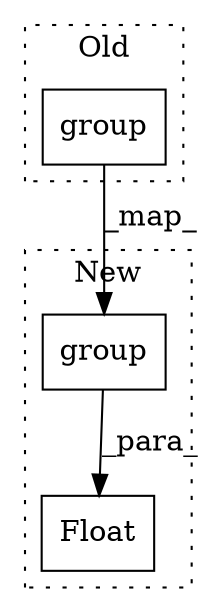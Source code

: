 digraph G {
subgraph cluster0 {
1 [label="group" a="32" s="3218,3225" l="6,1" shape="box"];
label = "Old";
style="dotted";
}
subgraph cluster1 {
2 [label="group" a="32" s="3262,3269" l="6,1" shape="box"];
3 [label="Float" a="32" s="3252,3270" l="6,1" shape="box"];
label = "New";
style="dotted";
}
1 -> 2 [label="_map_"];
2 -> 3 [label="_para_"];
}